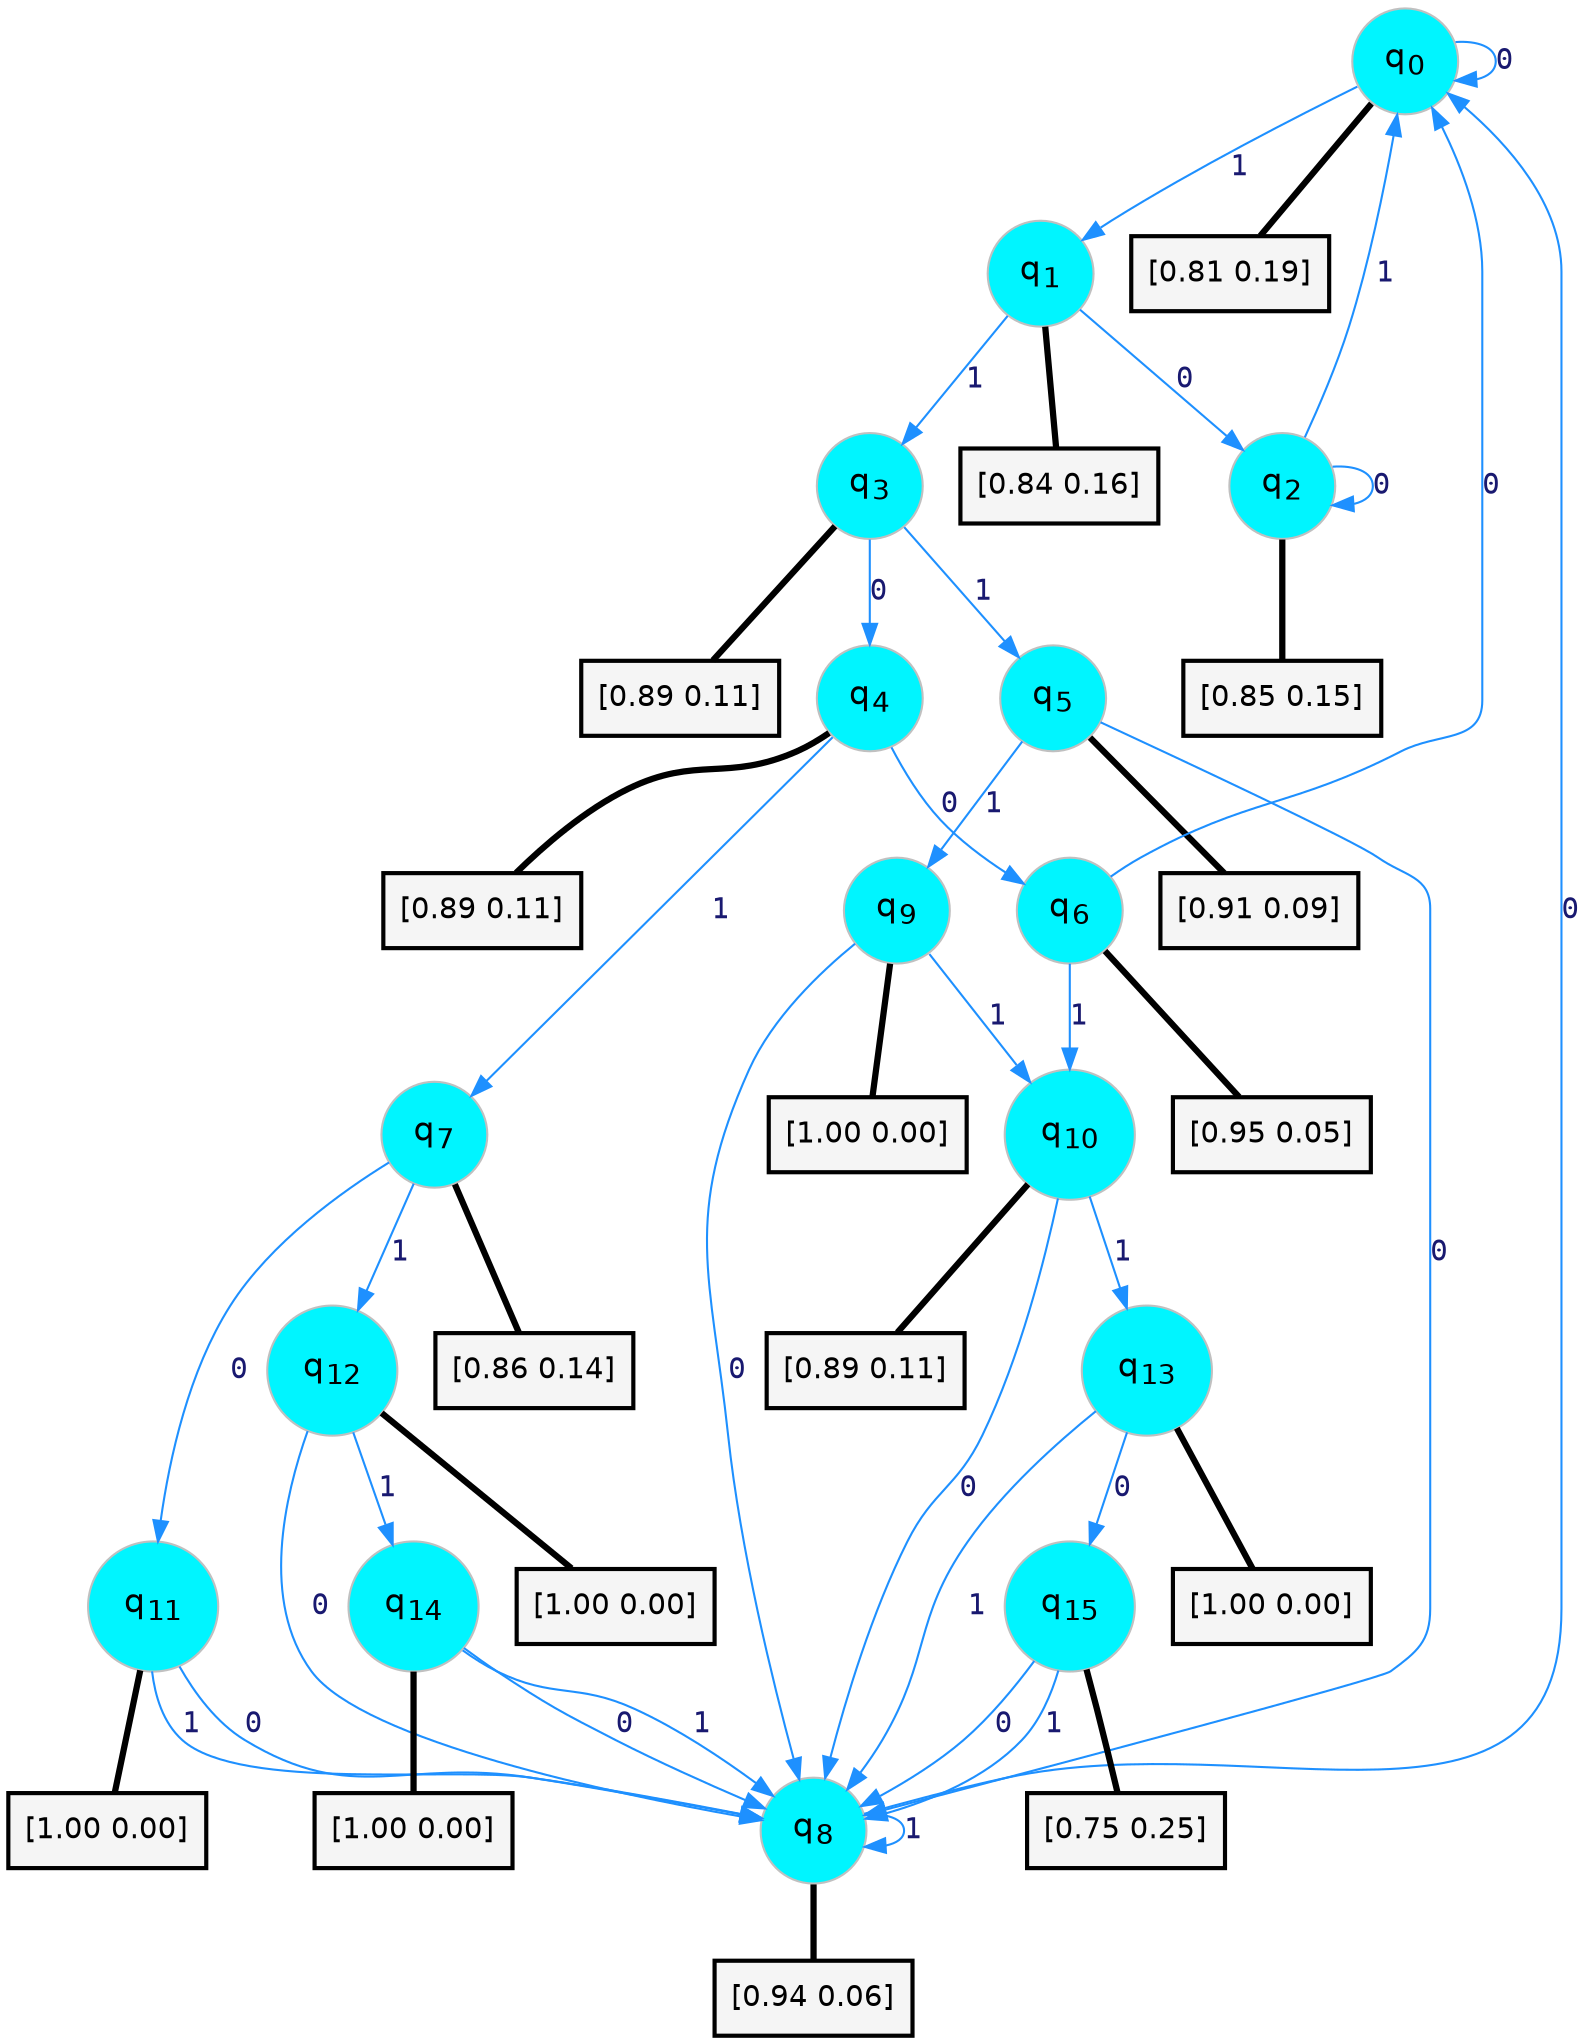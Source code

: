 digraph G {
graph [
bgcolor=transparent, dpi=300, rankdir=TD, size="40,25"];
node [
color=gray, fillcolor=turquoise1, fontcolor=black, fontname=Helvetica, fontsize=16, fontweight=bold, shape=circle, style=filled];
edge [
arrowsize=1, color=dodgerblue1, fontcolor=midnightblue, fontname=courier, fontweight=bold, penwidth=1, style=solid, weight=20];
0[label=<q<SUB>0</SUB>>];
1[label=<q<SUB>1</SUB>>];
2[label=<q<SUB>2</SUB>>];
3[label=<q<SUB>3</SUB>>];
4[label=<q<SUB>4</SUB>>];
5[label=<q<SUB>5</SUB>>];
6[label=<q<SUB>6</SUB>>];
7[label=<q<SUB>7</SUB>>];
8[label=<q<SUB>8</SUB>>];
9[label=<q<SUB>9</SUB>>];
10[label=<q<SUB>10</SUB>>];
11[label=<q<SUB>11</SUB>>];
12[label=<q<SUB>12</SUB>>];
13[label=<q<SUB>13</SUB>>];
14[label=<q<SUB>14</SUB>>];
15[label=<q<SUB>15</SUB>>];
16[label="[0.81 0.19]", shape=box,fontcolor=black, fontname=Helvetica, fontsize=14, penwidth=2, fillcolor=whitesmoke,color=black];
17[label="[0.84 0.16]", shape=box,fontcolor=black, fontname=Helvetica, fontsize=14, penwidth=2, fillcolor=whitesmoke,color=black];
18[label="[0.85 0.15]", shape=box,fontcolor=black, fontname=Helvetica, fontsize=14, penwidth=2, fillcolor=whitesmoke,color=black];
19[label="[0.89 0.11]", shape=box,fontcolor=black, fontname=Helvetica, fontsize=14, penwidth=2, fillcolor=whitesmoke,color=black];
20[label="[0.89 0.11]", shape=box,fontcolor=black, fontname=Helvetica, fontsize=14, penwidth=2, fillcolor=whitesmoke,color=black];
21[label="[0.91 0.09]", shape=box,fontcolor=black, fontname=Helvetica, fontsize=14, penwidth=2, fillcolor=whitesmoke,color=black];
22[label="[0.95 0.05]", shape=box,fontcolor=black, fontname=Helvetica, fontsize=14, penwidth=2, fillcolor=whitesmoke,color=black];
23[label="[0.86 0.14]", shape=box,fontcolor=black, fontname=Helvetica, fontsize=14, penwidth=2, fillcolor=whitesmoke,color=black];
24[label="[0.94 0.06]", shape=box,fontcolor=black, fontname=Helvetica, fontsize=14, penwidth=2, fillcolor=whitesmoke,color=black];
25[label="[1.00 0.00]", shape=box,fontcolor=black, fontname=Helvetica, fontsize=14, penwidth=2, fillcolor=whitesmoke,color=black];
26[label="[0.89 0.11]", shape=box,fontcolor=black, fontname=Helvetica, fontsize=14, penwidth=2, fillcolor=whitesmoke,color=black];
27[label="[1.00 0.00]", shape=box,fontcolor=black, fontname=Helvetica, fontsize=14, penwidth=2, fillcolor=whitesmoke,color=black];
28[label="[1.00 0.00]", shape=box,fontcolor=black, fontname=Helvetica, fontsize=14, penwidth=2, fillcolor=whitesmoke,color=black];
29[label="[1.00 0.00]", shape=box,fontcolor=black, fontname=Helvetica, fontsize=14, penwidth=2, fillcolor=whitesmoke,color=black];
30[label="[1.00 0.00]", shape=box,fontcolor=black, fontname=Helvetica, fontsize=14, penwidth=2, fillcolor=whitesmoke,color=black];
31[label="[0.75 0.25]", shape=box,fontcolor=black, fontname=Helvetica, fontsize=14, penwidth=2, fillcolor=whitesmoke,color=black];
0->0 [label=0];
0->1 [label=1];
0->16 [arrowhead=none, penwidth=3,color=black];
1->2 [label=0];
1->3 [label=1];
1->17 [arrowhead=none, penwidth=3,color=black];
2->2 [label=0];
2->0 [label=1];
2->18 [arrowhead=none, penwidth=3,color=black];
3->4 [label=0];
3->5 [label=1];
3->19 [arrowhead=none, penwidth=3,color=black];
4->6 [label=0];
4->7 [label=1];
4->20 [arrowhead=none, penwidth=3,color=black];
5->8 [label=0];
5->9 [label=1];
5->21 [arrowhead=none, penwidth=3,color=black];
6->0 [label=0];
6->10 [label=1];
6->22 [arrowhead=none, penwidth=3,color=black];
7->11 [label=0];
7->12 [label=1];
7->23 [arrowhead=none, penwidth=3,color=black];
8->0 [label=0];
8->8 [label=1];
8->24 [arrowhead=none, penwidth=3,color=black];
9->8 [label=0];
9->10 [label=1];
9->25 [arrowhead=none, penwidth=3,color=black];
10->8 [label=0];
10->13 [label=1];
10->26 [arrowhead=none, penwidth=3,color=black];
11->8 [label=0];
11->8 [label=1];
11->27 [arrowhead=none, penwidth=3,color=black];
12->8 [label=0];
12->14 [label=1];
12->28 [arrowhead=none, penwidth=3,color=black];
13->15 [label=0];
13->8 [label=1];
13->29 [arrowhead=none, penwidth=3,color=black];
14->8 [label=0];
14->8 [label=1];
14->30 [arrowhead=none, penwidth=3,color=black];
15->8 [label=0];
15->8 [label=1];
15->31 [arrowhead=none, penwidth=3,color=black];
}
